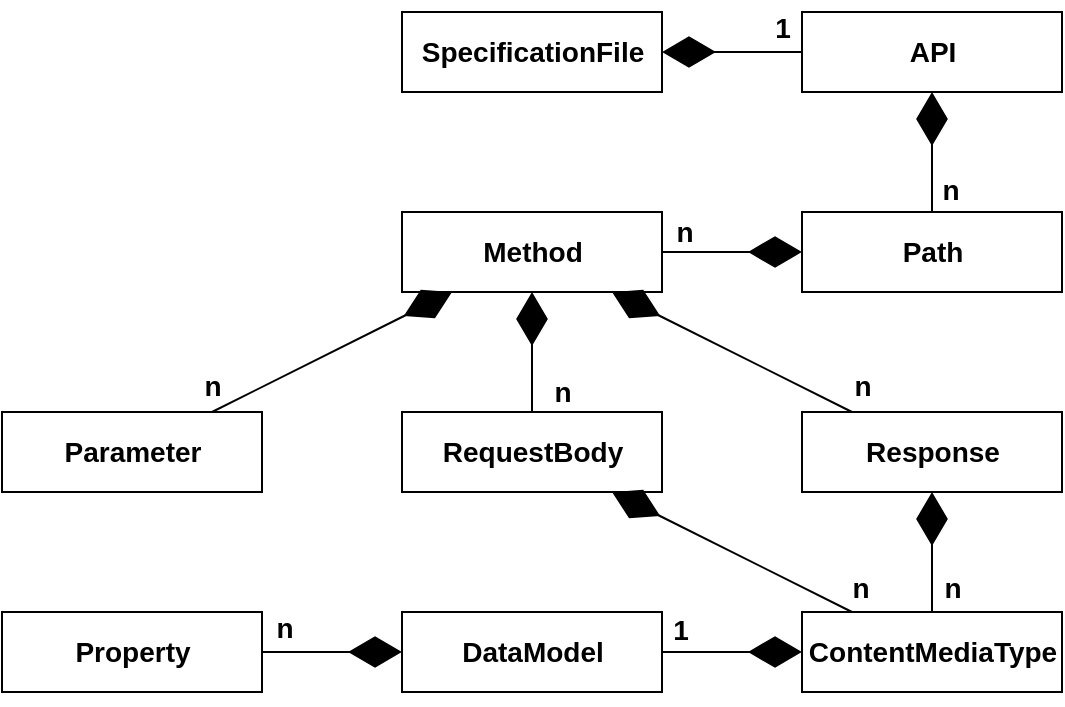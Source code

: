 <mxfile version="12.3.7" type="device" pages="1"><diagram id="6wVHIxxztVMxFYakyMKR" name="Page-1"><mxGraphModel dx="1422" dy="846" grid="1" gridSize="10" guides="1" tooltips="1" connect="1" arrows="1" fold="1" page="1" pageScale="1" pageWidth="1169" pageHeight="827" math="0" shadow="0"><root><mxCell id="0"/><mxCell id="1" parent="0"/><mxCell id="glipfV18SbEyiplQODPl-8" value="&lt;div style=&quot;font-size: 14px&quot;&gt;&lt;span&gt;SpecificationFile&lt;/span&gt;&lt;/div&gt;" style="html=1;strokeColor=#000000;strokeWidth=1;fontSize=14;fontFamily=Helvetica;fontStyle=1" vertex="1" parent="1"><mxGeometry x="300" y="170" width="130" height="40" as="geometry"/></mxCell><mxCell id="glipfV18SbEyiplQODPl-9" value="&lt;span style=&quot;font-size: 14px&quot;&gt;API&lt;/span&gt;" style="html=1;strokeColor=#000000;strokeWidth=1;fontSize=14;fontFamily=Helvetica;fontStyle=1" vertex="1" parent="1"><mxGeometry x="500" y="170" width="130" height="40" as="geometry"/></mxCell><mxCell id="glipfV18SbEyiplQODPl-10" value="" style="endArrow=diamondThin;endFill=1;endSize=24;html=1;exitX=0;exitY=0.5;exitDx=0;exitDy=0;fontSize=14;fontFamily=Helvetica;fontStyle=1" edge="1" parent="1" source="glipfV18SbEyiplQODPl-9" target="glipfV18SbEyiplQODPl-8"><mxGeometry width="160" relative="1" as="geometry"><mxPoint x="290" y="520" as="sourcePoint"/><mxPoint x="450" y="520" as="targetPoint"/></mxGeometry></mxCell><mxCell id="glipfV18SbEyiplQODPl-15" value="1" style="text;html=1;align=center;verticalAlign=middle;resizable=0;points=[];;labelBackgroundColor=#ffffff;fontFamily=Helvetica;fontStyle=1;fontSize=14;" vertex="1" connectable="0" parent="glipfV18SbEyiplQODPl-10"><mxGeometry x="-0.734" relative="1" as="geometry"><mxPoint x="-1" y="-12" as="offset"/></mxGeometry></mxCell><mxCell id="glipfV18SbEyiplQODPl-16" value="" style="endArrow=diamondThin;endFill=1;endSize=24;html=1;fontSize=14;fontFamily=Helvetica;fontStyle=1" edge="1" parent="1" source="glipfV18SbEyiplQODPl-18" target="glipfV18SbEyiplQODPl-9"><mxGeometry width="160" relative="1" as="geometry"><mxPoint x="530" y="290" as="sourcePoint"/><mxPoint x="450" y="200" as="targetPoint"/></mxGeometry></mxCell><mxCell id="glipfV18SbEyiplQODPl-17" value="n" style="text;html=1;align=center;verticalAlign=middle;resizable=0;points=[];;labelBackgroundColor=#ffffff;fontFamily=Helvetica;fontStyle=1;fontSize=14;" vertex="1" connectable="0" parent="glipfV18SbEyiplQODPl-16"><mxGeometry x="-0.734" relative="1" as="geometry"><mxPoint x="9" y="-3" as="offset"/></mxGeometry></mxCell><mxCell id="glipfV18SbEyiplQODPl-18" value="&lt;span style=&quot;font-size: 14px&quot;&gt;Path&lt;/span&gt;" style="html=1;strokeColor=#000000;strokeWidth=1;fontSize=14;fontFamily=Helvetica;fontStyle=1" vertex="1" parent="1"><mxGeometry x="500" y="270" width="130" height="40" as="geometry"/></mxCell><mxCell id="glipfV18SbEyiplQODPl-19" value="&lt;span style=&quot;font-size: 14px&quot;&gt;Method&lt;/span&gt;" style="html=1;strokeColor=#000000;strokeWidth=1;fontSize=14;fontFamily=Helvetica;fontStyle=1" vertex="1" parent="1"><mxGeometry x="300" y="270" width="130" height="40" as="geometry"/></mxCell><mxCell id="glipfV18SbEyiplQODPl-20" value="" style="endArrow=diamondThin;endFill=1;endSize=24;html=1;fontSize=14;fontFamily=Helvetica;fontStyle=1" edge="1" parent="1" source="glipfV18SbEyiplQODPl-19" target="glipfV18SbEyiplQODPl-18"><mxGeometry width="160" relative="1" as="geometry"><mxPoint x="740" y="200" as="sourcePoint"/><mxPoint x="660" y="200" as="targetPoint"/></mxGeometry></mxCell><mxCell id="glipfV18SbEyiplQODPl-21" value="n" style="text;html=1;align=center;verticalAlign=middle;resizable=0;points=[];;labelBackgroundColor=#ffffff;fontFamily=Helvetica;fontStyle=1;fontSize=14;" vertex="1" connectable="0" parent="glipfV18SbEyiplQODPl-20"><mxGeometry x="-0.734" relative="1" as="geometry"><mxPoint x="1" y="-10" as="offset"/></mxGeometry></mxCell><mxCell id="glipfV18SbEyiplQODPl-22" value="&lt;span style=&quot;font-size: 14px&quot;&gt;Parameter&lt;/span&gt;" style="html=1;strokeColor=#000000;strokeWidth=1;fontSize=14;fontFamily=Helvetica;fontStyle=1" vertex="1" parent="1"><mxGeometry x="100" y="370" width="130" height="40" as="geometry"/></mxCell><mxCell id="glipfV18SbEyiplQODPl-23" value="&lt;span style=&quot;font-size: 14px&quot;&gt;RequestBody&lt;/span&gt;" style="html=1;strokeColor=#000000;strokeWidth=1;fontSize=14;fontFamily=Helvetica;fontStyle=1" vertex="1" parent="1"><mxGeometry x="300" y="370" width="130" height="40" as="geometry"/></mxCell><mxCell id="glipfV18SbEyiplQODPl-24" value="&lt;span style=&quot;font-size: 14px&quot;&gt;Response&lt;/span&gt;" style="html=1;strokeColor=#000000;strokeWidth=1;fontSize=14;fontFamily=Helvetica;fontStyle=1" vertex="1" parent="1"><mxGeometry x="500" y="370" width="130" height="40" as="geometry"/></mxCell><mxCell id="glipfV18SbEyiplQODPl-25" value="" style="endArrow=diamondThin;endFill=1;endSize=24;html=1;fontSize=14;fontFamily=Helvetica;fontStyle=1" edge="1" parent="1" source="glipfV18SbEyiplQODPl-22" target="glipfV18SbEyiplQODPl-19"><mxGeometry width="160" relative="1" as="geometry"><mxPoint x="805" y="290" as="sourcePoint"/><mxPoint x="805" y="220" as="targetPoint"/></mxGeometry></mxCell><mxCell id="glipfV18SbEyiplQODPl-26" value="n" style="text;html=1;align=center;verticalAlign=middle;resizable=0;points=[];;labelBackgroundColor=#ffffff;fontFamily=Helvetica;fontStyle=1;fontSize=14;" vertex="1" connectable="0" parent="glipfV18SbEyiplQODPl-25"><mxGeometry x="-0.734" relative="1" as="geometry"><mxPoint x="-16" y="-5" as="offset"/></mxGeometry></mxCell><mxCell id="glipfV18SbEyiplQODPl-27" value="" style="endArrow=diamondThin;endFill=1;endSize=24;html=1;fontSize=14;fontFamily=Helvetica;fontStyle=1" edge="1" parent="1" source="glipfV18SbEyiplQODPl-23" target="glipfV18SbEyiplQODPl-19"><mxGeometry width="160" relative="1" as="geometry"><mxPoint x="815" y="300" as="sourcePoint"/><mxPoint x="815" y="300" as="targetPoint"/></mxGeometry></mxCell><mxCell id="glipfV18SbEyiplQODPl-28" value="n" style="text;html=1;align=center;verticalAlign=middle;resizable=0;points=[];;labelBackgroundColor=#ffffff;fontFamily=Helvetica;fontStyle=1;fontSize=14;" vertex="1" connectable="0" parent="glipfV18SbEyiplQODPl-27"><mxGeometry x="-0.734" relative="1" as="geometry"><mxPoint x="15" y="-2" as="offset"/></mxGeometry></mxCell><mxCell id="glipfV18SbEyiplQODPl-29" value="" style="endArrow=diamondThin;endFill=1;endSize=24;html=1;fontSize=14;fontFamily=Helvetica;fontStyle=1" edge="1" parent="1" source="glipfV18SbEyiplQODPl-24" target="glipfV18SbEyiplQODPl-19"><mxGeometry width="160" relative="1" as="geometry"><mxPoint x="825" y="310" as="sourcePoint"/><mxPoint x="825" y="240" as="targetPoint"/></mxGeometry></mxCell><mxCell id="glipfV18SbEyiplQODPl-30" value="n" style="text;html=1;align=center;verticalAlign=middle;resizable=0;points=[];;labelBackgroundColor=#ffffff;fontFamily=Helvetica;fontStyle=1;fontSize=14;" vertex="1" connectable="0" parent="glipfV18SbEyiplQODPl-29"><mxGeometry x="-0.734" relative="1" as="geometry"><mxPoint x="21" y="-5" as="offset"/></mxGeometry></mxCell><mxCell id="glipfV18SbEyiplQODPl-31" value="&lt;span style=&quot;font-size: 14px&quot;&gt;ContentMediaType&lt;/span&gt;" style="html=1;strokeColor=#000000;strokeWidth=1;fontSize=14;fontFamily=Helvetica;fontStyle=1" vertex="1" parent="1"><mxGeometry x="500" y="470" width="130" height="40" as="geometry"/></mxCell><mxCell id="glipfV18SbEyiplQODPl-32" value="" style="endArrow=diamondThin;endFill=1;endSize=24;html=1;fontSize=14;fontFamily=Helvetica;fontStyle=1" edge="1" parent="1" source="glipfV18SbEyiplQODPl-31" target="glipfV18SbEyiplQODPl-23"><mxGeometry width="160" relative="1" as="geometry"><mxPoint x="655.86" y="383" as="sourcePoint"/><mxPoint x="764.14" y="330" as="targetPoint"/></mxGeometry></mxCell><mxCell id="glipfV18SbEyiplQODPl-33" value="n" style="text;html=1;align=center;verticalAlign=middle;resizable=0;points=[];;labelBackgroundColor=#ffffff;fontFamily=Helvetica;fontStyle=1;fontSize=14;" vertex="1" connectable="0" parent="glipfV18SbEyiplQODPl-32"><mxGeometry x="-0.734" relative="1" as="geometry"><mxPoint x="20" y="-4" as="offset"/></mxGeometry></mxCell><mxCell id="glipfV18SbEyiplQODPl-36" value="&lt;span style=&quot;font-size: 14px&quot;&gt;DataModel&lt;/span&gt;" style="html=1;strokeColor=#000000;strokeWidth=1;fontSize=14;fontFamily=Helvetica;fontStyle=1" vertex="1" parent="1"><mxGeometry x="300" y="470" width="130" height="40" as="geometry"/></mxCell><mxCell id="glipfV18SbEyiplQODPl-37" value="" style="endArrow=diamondThin;endFill=1;endSize=24;html=1;fontSize=14;fontFamily=Helvetica;fontStyle=1" edge="1" parent="1" source="glipfV18SbEyiplQODPl-31" target="glipfV18SbEyiplQODPl-24"><mxGeometry width="160" relative="1" as="geometry"><mxPoint x="729.173" y="510" as="sourcePoint"/><mxPoint x="790.827" y="423" as="targetPoint"/></mxGeometry></mxCell><mxCell id="glipfV18SbEyiplQODPl-38" value="n" style="text;html=1;align=center;verticalAlign=middle;resizable=0;points=[];;labelBackgroundColor=#ffffff;fontFamily=Helvetica;fontStyle=1;fontSize=14;" vertex="1" connectable="0" parent="glipfV18SbEyiplQODPl-37"><mxGeometry x="-0.734" relative="1" as="geometry"><mxPoint x="10" y="-4" as="offset"/></mxGeometry></mxCell><mxCell id="glipfV18SbEyiplQODPl-39" value="" style="endArrow=diamondThin;endFill=1;endSize=24;html=1;fontSize=14;fontFamily=Helvetica;fontStyle=1" edge="1" parent="1" source="glipfV18SbEyiplQODPl-36" target="glipfV18SbEyiplQODPl-31"><mxGeometry width="160" relative="1" as="geometry"><mxPoint x="866.609" y="470" as="sourcePoint"/><mxPoint x="823.391" y="423" as="targetPoint"/></mxGeometry></mxCell><mxCell id="glipfV18SbEyiplQODPl-40" value="1" style="text;html=1;align=center;verticalAlign=middle;resizable=0;points=[];;labelBackgroundColor=#ffffff;fontFamily=Helvetica;fontStyle=1;fontSize=14;" vertex="1" connectable="0" parent="glipfV18SbEyiplQODPl-39"><mxGeometry x="-0.734" relative="1" as="geometry"><mxPoint x="-1" y="-11" as="offset"/></mxGeometry></mxCell><mxCell id="glipfV18SbEyiplQODPl-41" value="&lt;span style=&quot;font-size: 14px&quot;&gt;Property&lt;/span&gt;" style="html=1;strokeColor=#000000;strokeWidth=1;fontSize=14;fontFamily=Helvetica;fontStyle=1" vertex="1" parent="1"><mxGeometry x="100" y="470" width="130" height="40" as="geometry"/></mxCell><mxCell id="glipfV18SbEyiplQODPl-42" value="" style="endArrow=diamondThin;endFill=1;endSize=24;html=1;fontSize=14;fontFamily=Helvetica;fontStyle=1" edge="1" parent="1" source="glipfV18SbEyiplQODPl-41" target="glipfV18SbEyiplQODPl-36"><mxGeometry width="160" relative="1" as="geometry"><mxPoint x="725" y="530" as="sourcePoint"/><mxPoint x="820" y="530" as="targetPoint"/></mxGeometry></mxCell><mxCell id="glipfV18SbEyiplQODPl-43" value="n" style="text;html=1;align=center;verticalAlign=middle;resizable=0;points=[];;labelBackgroundColor=#ffffff;fontFamily=Helvetica;fontStyle=1;fontSize=14;" vertex="1" connectable="0" parent="glipfV18SbEyiplQODPl-42"><mxGeometry x="-0.734" relative="1" as="geometry"><mxPoint x="1" y="-12" as="offset"/></mxGeometry></mxCell></root></mxGraphModel></diagram></mxfile>